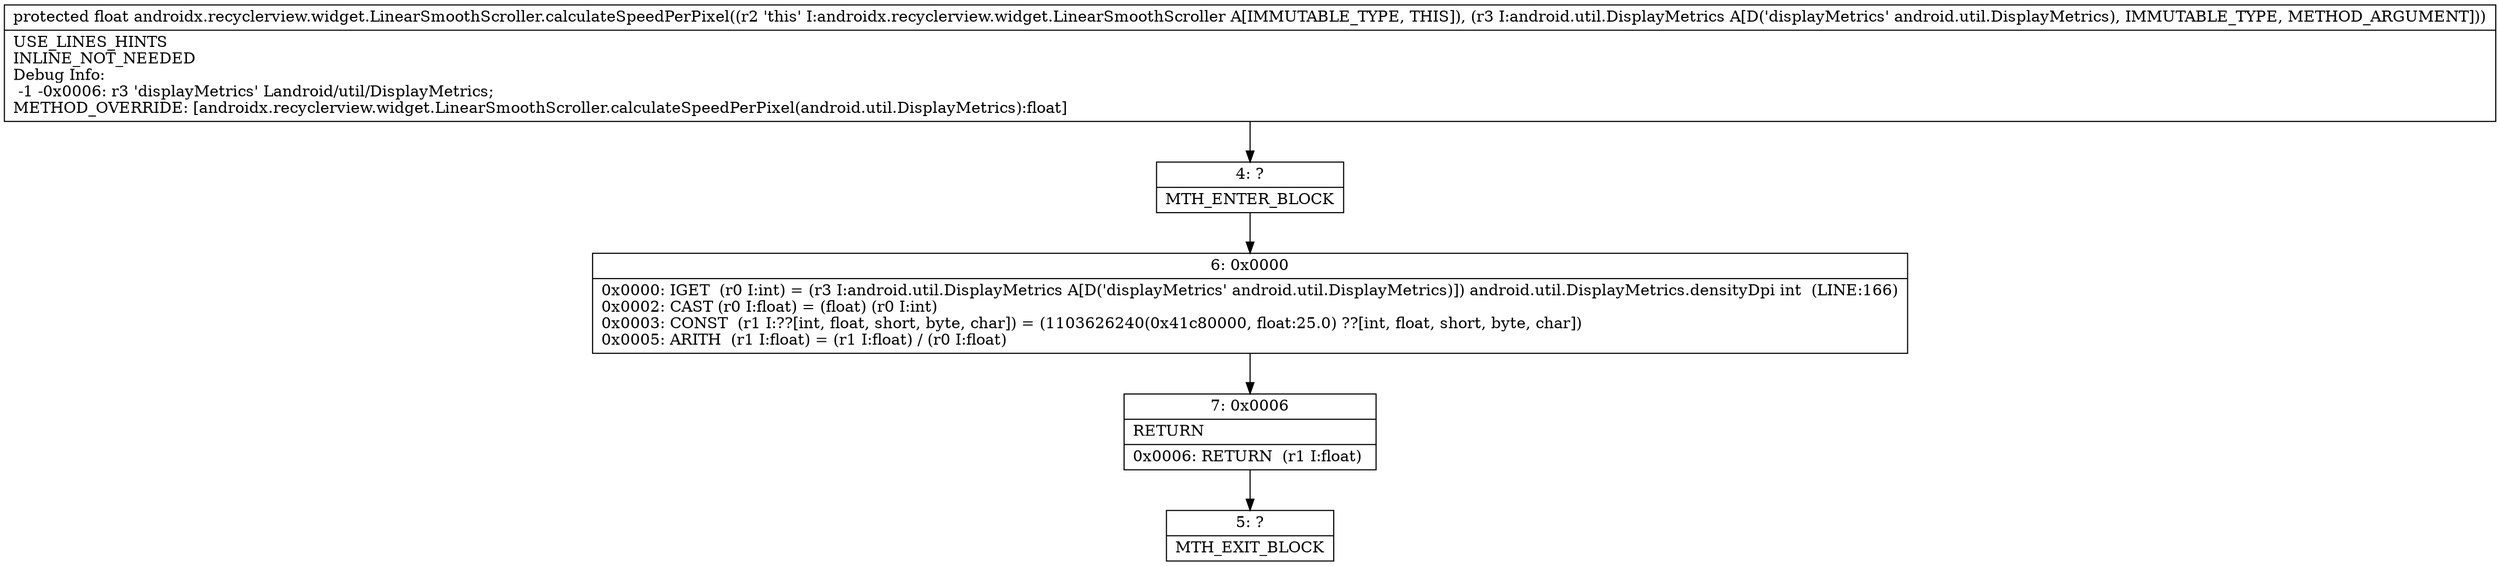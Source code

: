digraph "CFG forandroidx.recyclerview.widget.LinearSmoothScroller.calculateSpeedPerPixel(Landroid\/util\/DisplayMetrics;)F" {
Node_4 [shape=record,label="{4\:\ ?|MTH_ENTER_BLOCK\l}"];
Node_6 [shape=record,label="{6\:\ 0x0000|0x0000: IGET  (r0 I:int) = (r3 I:android.util.DisplayMetrics A[D('displayMetrics' android.util.DisplayMetrics)]) android.util.DisplayMetrics.densityDpi int  (LINE:166)\l0x0002: CAST (r0 I:float) = (float) (r0 I:int) \l0x0003: CONST  (r1 I:??[int, float, short, byte, char]) = (1103626240(0x41c80000, float:25.0) ??[int, float, short, byte, char]) \l0x0005: ARITH  (r1 I:float) = (r1 I:float) \/ (r0 I:float) \l}"];
Node_7 [shape=record,label="{7\:\ 0x0006|RETURN\l|0x0006: RETURN  (r1 I:float) \l}"];
Node_5 [shape=record,label="{5\:\ ?|MTH_EXIT_BLOCK\l}"];
MethodNode[shape=record,label="{protected float androidx.recyclerview.widget.LinearSmoothScroller.calculateSpeedPerPixel((r2 'this' I:androidx.recyclerview.widget.LinearSmoothScroller A[IMMUTABLE_TYPE, THIS]), (r3 I:android.util.DisplayMetrics A[D('displayMetrics' android.util.DisplayMetrics), IMMUTABLE_TYPE, METHOD_ARGUMENT]))  | USE_LINES_HINTS\lINLINE_NOT_NEEDED\lDebug Info:\l  \-1 \-0x0006: r3 'displayMetrics' Landroid\/util\/DisplayMetrics;\lMETHOD_OVERRIDE: [androidx.recyclerview.widget.LinearSmoothScroller.calculateSpeedPerPixel(android.util.DisplayMetrics):float]\l}"];
MethodNode -> Node_4;Node_4 -> Node_6;
Node_6 -> Node_7;
Node_7 -> Node_5;
}

